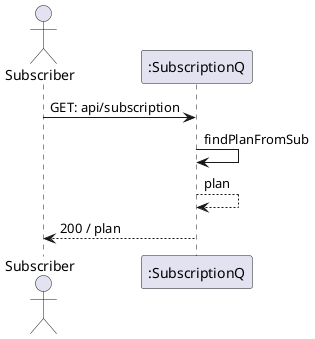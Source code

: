 @startuml
'https://plantuml.com/sequence-diagram


actor "Subscriber" as Subscriber
participant ":SubscriptionQ" as SubscriptionQ

Subscriber -> SubscriptionQ: GET: api/subscription
SubscriptionQ -> SubscriptionQ: findPlanFromSub
SubscriptionQ --> SubscriptionQ: plan

SubscriptionQ --> Subscriber: 200 / plan

@enduml
